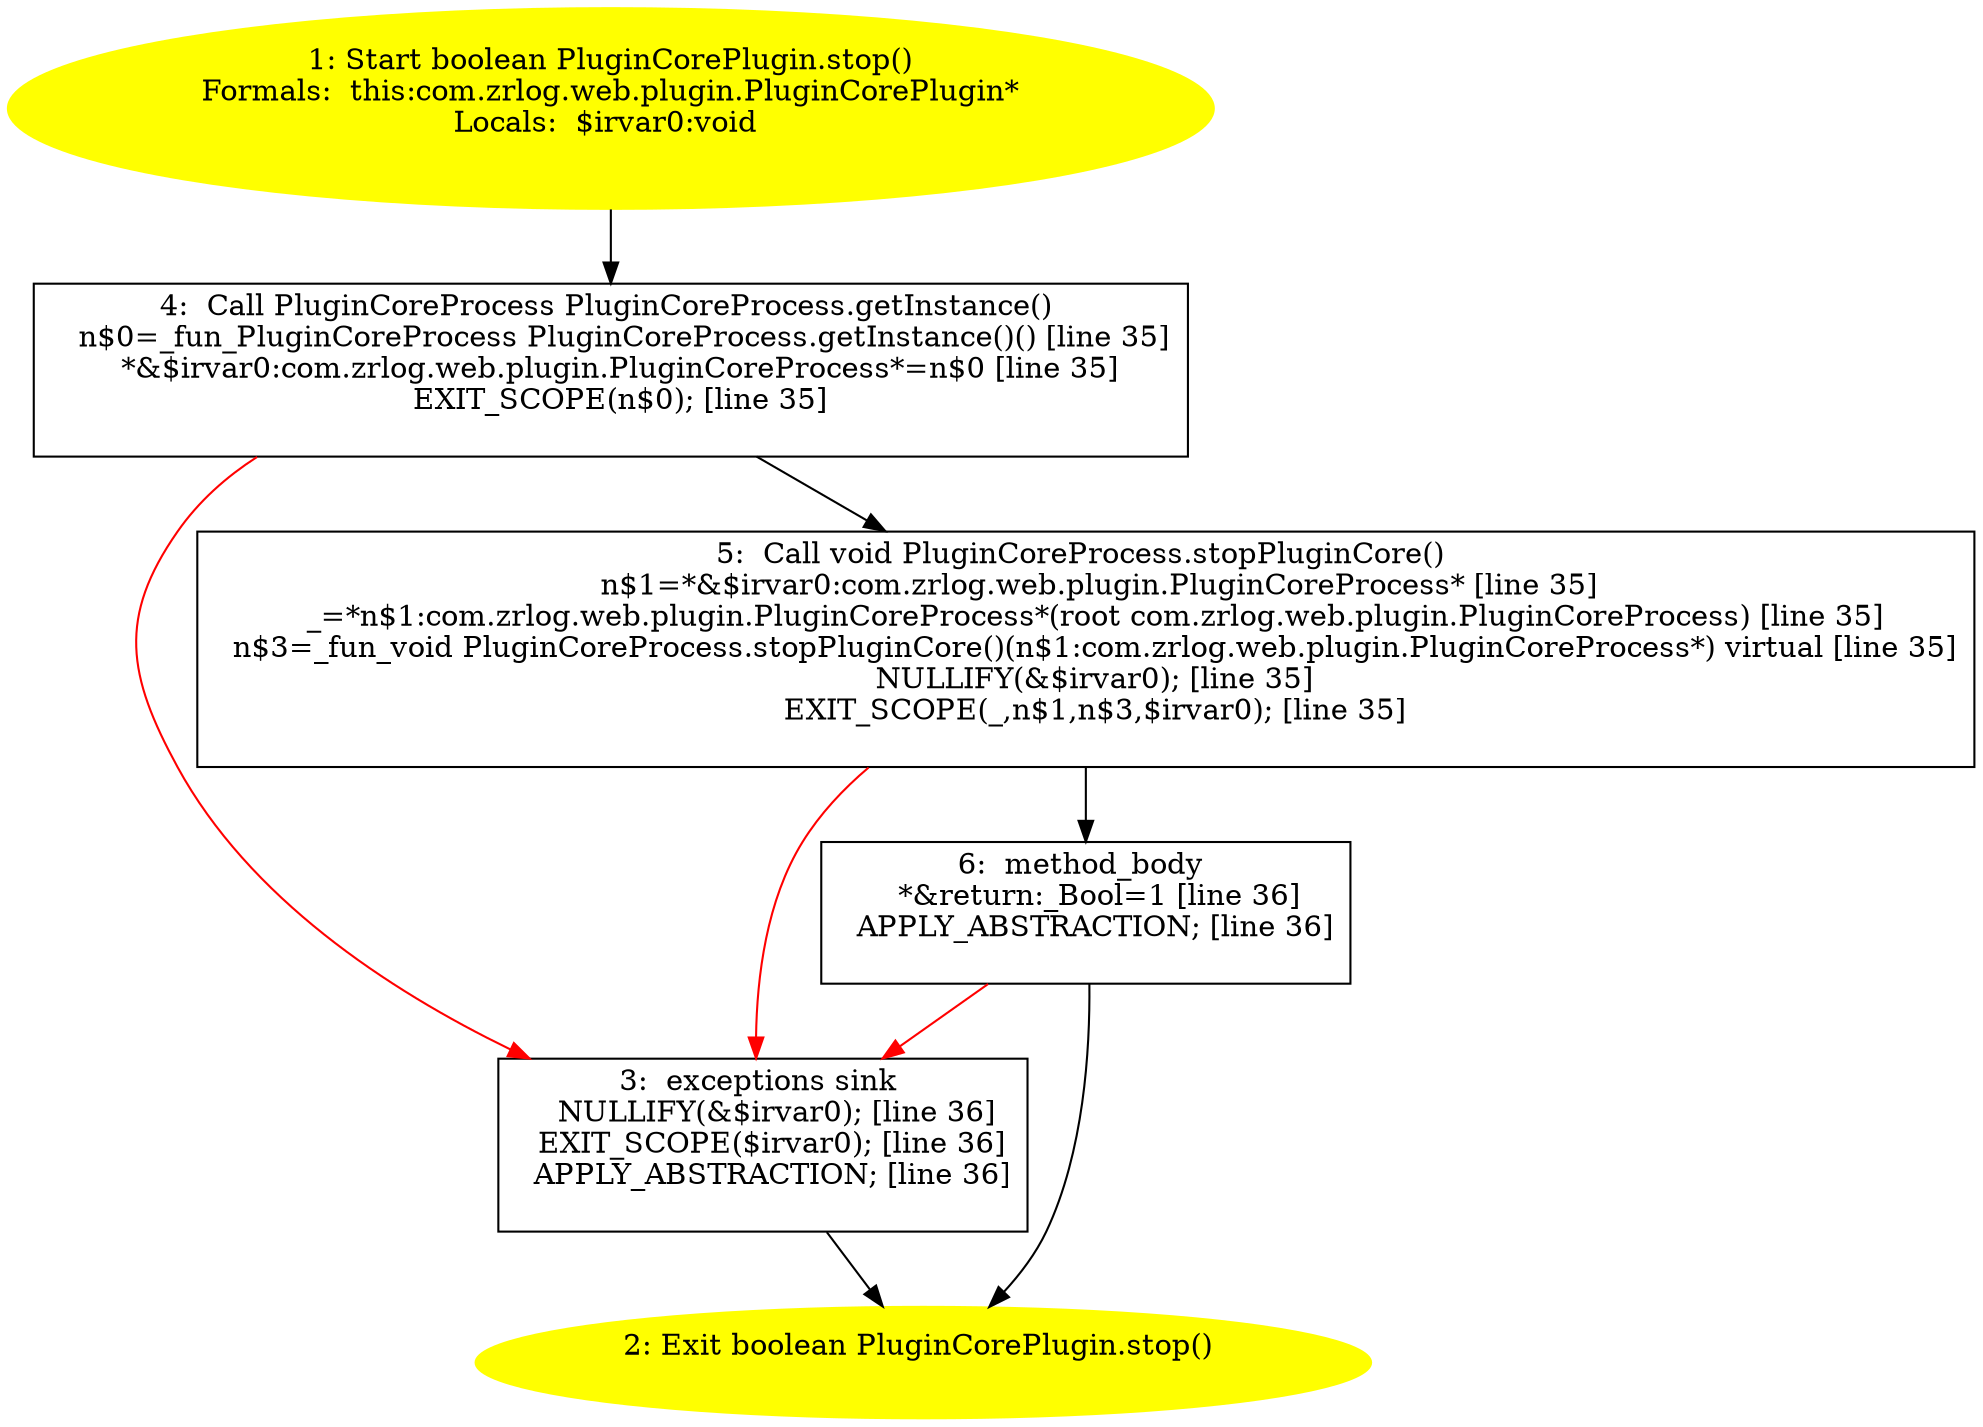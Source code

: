 /* @generated */
digraph cfg {
"com.zrlog.web.plugin.PluginCorePlugin.stop():boolean.5bc4022775d8dcce96f23d907c82b633_1" [label="1: Start boolean PluginCorePlugin.stop()\nFormals:  this:com.zrlog.web.plugin.PluginCorePlugin*\nLocals:  $irvar0:void \n  " color=yellow style=filled]
	

	 "com.zrlog.web.plugin.PluginCorePlugin.stop():boolean.5bc4022775d8dcce96f23d907c82b633_1" -> "com.zrlog.web.plugin.PluginCorePlugin.stop():boolean.5bc4022775d8dcce96f23d907c82b633_4" ;
"com.zrlog.web.plugin.PluginCorePlugin.stop():boolean.5bc4022775d8dcce96f23d907c82b633_2" [label="2: Exit boolean PluginCorePlugin.stop() \n  " color=yellow style=filled]
	

"com.zrlog.web.plugin.PluginCorePlugin.stop():boolean.5bc4022775d8dcce96f23d907c82b633_3" [label="3:  exceptions sink \n   NULLIFY(&$irvar0); [line 36]\n  EXIT_SCOPE($irvar0); [line 36]\n  APPLY_ABSTRACTION; [line 36]\n " shape="box"]
	

	 "com.zrlog.web.plugin.PluginCorePlugin.stop():boolean.5bc4022775d8dcce96f23d907c82b633_3" -> "com.zrlog.web.plugin.PluginCorePlugin.stop():boolean.5bc4022775d8dcce96f23d907c82b633_2" ;
"com.zrlog.web.plugin.PluginCorePlugin.stop():boolean.5bc4022775d8dcce96f23d907c82b633_4" [label="4:  Call PluginCoreProcess PluginCoreProcess.getInstance() \n   n$0=_fun_PluginCoreProcess PluginCoreProcess.getInstance()() [line 35]\n  *&$irvar0:com.zrlog.web.plugin.PluginCoreProcess*=n$0 [line 35]\n  EXIT_SCOPE(n$0); [line 35]\n " shape="box"]
	

	 "com.zrlog.web.plugin.PluginCorePlugin.stop():boolean.5bc4022775d8dcce96f23d907c82b633_4" -> "com.zrlog.web.plugin.PluginCorePlugin.stop():boolean.5bc4022775d8dcce96f23d907c82b633_5" ;
	 "com.zrlog.web.plugin.PluginCorePlugin.stop():boolean.5bc4022775d8dcce96f23d907c82b633_4" -> "com.zrlog.web.plugin.PluginCorePlugin.stop():boolean.5bc4022775d8dcce96f23d907c82b633_3" [color="red" ];
"com.zrlog.web.plugin.PluginCorePlugin.stop():boolean.5bc4022775d8dcce96f23d907c82b633_5" [label="5:  Call void PluginCoreProcess.stopPluginCore() \n   n$1=*&$irvar0:com.zrlog.web.plugin.PluginCoreProcess* [line 35]\n  _=*n$1:com.zrlog.web.plugin.PluginCoreProcess*(root com.zrlog.web.plugin.PluginCoreProcess) [line 35]\n  n$3=_fun_void PluginCoreProcess.stopPluginCore()(n$1:com.zrlog.web.plugin.PluginCoreProcess*) virtual [line 35]\n  NULLIFY(&$irvar0); [line 35]\n  EXIT_SCOPE(_,n$1,n$3,$irvar0); [line 35]\n " shape="box"]
	

	 "com.zrlog.web.plugin.PluginCorePlugin.stop():boolean.5bc4022775d8dcce96f23d907c82b633_5" -> "com.zrlog.web.plugin.PluginCorePlugin.stop():boolean.5bc4022775d8dcce96f23d907c82b633_6" ;
	 "com.zrlog.web.plugin.PluginCorePlugin.stop():boolean.5bc4022775d8dcce96f23d907c82b633_5" -> "com.zrlog.web.plugin.PluginCorePlugin.stop():boolean.5bc4022775d8dcce96f23d907c82b633_3" [color="red" ];
"com.zrlog.web.plugin.PluginCorePlugin.stop():boolean.5bc4022775d8dcce96f23d907c82b633_6" [label="6:  method_body \n   *&return:_Bool=1 [line 36]\n  APPLY_ABSTRACTION; [line 36]\n " shape="box"]
	

	 "com.zrlog.web.plugin.PluginCorePlugin.stop():boolean.5bc4022775d8dcce96f23d907c82b633_6" -> "com.zrlog.web.plugin.PluginCorePlugin.stop():boolean.5bc4022775d8dcce96f23d907c82b633_2" ;
	 "com.zrlog.web.plugin.PluginCorePlugin.stop():boolean.5bc4022775d8dcce96f23d907c82b633_6" -> "com.zrlog.web.plugin.PluginCorePlugin.stop():boolean.5bc4022775d8dcce96f23d907c82b633_3" [color="red" ];
}
